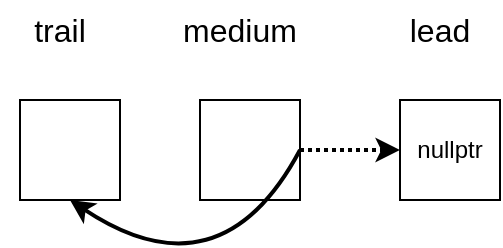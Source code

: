 <mxfile version="24.7.8">
  <diagram name="Page-1" id="mqr0Tfc7d0keCeE0sUKQ">
    <mxGraphModel dx="1098" dy="988" grid="1" gridSize="10" guides="1" tooltips="1" connect="1" arrows="1" fold="1" page="1" pageScale="1" pageWidth="850" pageHeight="1100" math="0" shadow="0">
      <root>
        <mxCell id="0" />
        <mxCell id="1" parent="0" />
        <mxCell id="lKyOxx9Gtl2PJM48_2vb-1" value="" style="rounded=0;whiteSpace=wrap;html=1;" vertex="1" parent="1">
          <mxGeometry x="200" y="230" width="50" height="50" as="geometry" />
        </mxCell>
        <mxCell id="lKyOxx9Gtl2PJM48_2vb-2" value="" style="rounded=0;whiteSpace=wrap;html=1;" vertex="1" parent="1">
          <mxGeometry x="290" y="230" width="50" height="50" as="geometry" />
        </mxCell>
        <mxCell id="lKyOxx9Gtl2PJM48_2vb-3" value="nullptr" style="rounded=0;whiteSpace=wrap;html=1;" vertex="1" parent="1">
          <mxGeometry x="390" y="230" width="50" height="50" as="geometry" />
        </mxCell>
        <mxCell id="lKyOxx9Gtl2PJM48_2vb-4" value="" style="endArrow=classic;html=1;rounded=0;exitX=1;exitY=0.5;exitDx=0;exitDy=0;dashed=1;dashPattern=1 1;strokeWidth=2;entryX=0;entryY=0.5;entryDx=0;entryDy=0;" edge="1" parent="1" source="lKyOxx9Gtl2PJM48_2vb-2" target="lKyOxx9Gtl2PJM48_2vb-3">
          <mxGeometry width="50" height="50" relative="1" as="geometry">
            <mxPoint x="330" y="300" as="sourcePoint" />
            <mxPoint x="380" y="250" as="targetPoint" />
          </mxGeometry>
        </mxCell>
        <mxCell id="lKyOxx9Gtl2PJM48_2vb-5" value="" style="curved=1;endArrow=classic;html=1;rounded=0;exitX=1;exitY=0.5;exitDx=0;exitDy=0;entryX=0.5;entryY=1;entryDx=0;entryDy=0;strokeWidth=2;" edge="1" parent="1" source="lKyOxx9Gtl2PJM48_2vb-2" target="lKyOxx9Gtl2PJM48_2vb-1">
          <mxGeometry width="50" height="50" relative="1" as="geometry">
            <mxPoint x="300" y="380" as="sourcePoint" />
            <mxPoint x="350" y="330" as="targetPoint" />
            <Array as="points">
              <mxPoint x="300" y="330" />
            </Array>
          </mxGeometry>
        </mxCell>
        <mxCell id="lKyOxx9Gtl2PJM48_2vb-6" value="trail" style="text;html=1;align=center;verticalAlign=middle;whiteSpace=wrap;rounded=0;fontSize=16;" vertex="1" parent="1">
          <mxGeometry x="190" y="180" width="60" height="30" as="geometry" />
        </mxCell>
        <mxCell id="lKyOxx9Gtl2PJM48_2vb-8" value="medium" style="text;html=1;align=center;verticalAlign=middle;whiteSpace=wrap;rounded=0;fontSize=16;" vertex="1" parent="1">
          <mxGeometry x="280" y="180" width="60" height="30" as="geometry" />
        </mxCell>
        <mxCell id="lKyOxx9Gtl2PJM48_2vb-9" value="lead" style="text;html=1;align=center;verticalAlign=middle;whiteSpace=wrap;rounded=0;fontSize=16;" vertex="1" parent="1">
          <mxGeometry x="380" y="180" width="60" height="30" as="geometry" />
        </mxCell>
      </root>
    </mxGraphModel>
  </diagram>
</mxfile>
